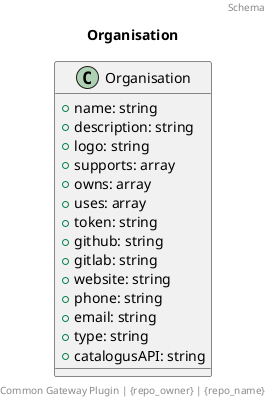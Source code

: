 @startuml
title: Organisation
footer: Common Gateway Plugin | {repo_owner} | {repo_name} 
header: Schema

class Organisation {
  + name: string
  + description: string
  + logo: string
  + supports: array
  + owns: array
  + uses: array
  + token: string
  + github: string
  + gitlab: string
  + website: string
  + phone: string
  + email: string
  + type: string
  + catalogusAPI: string
}
@enduml
